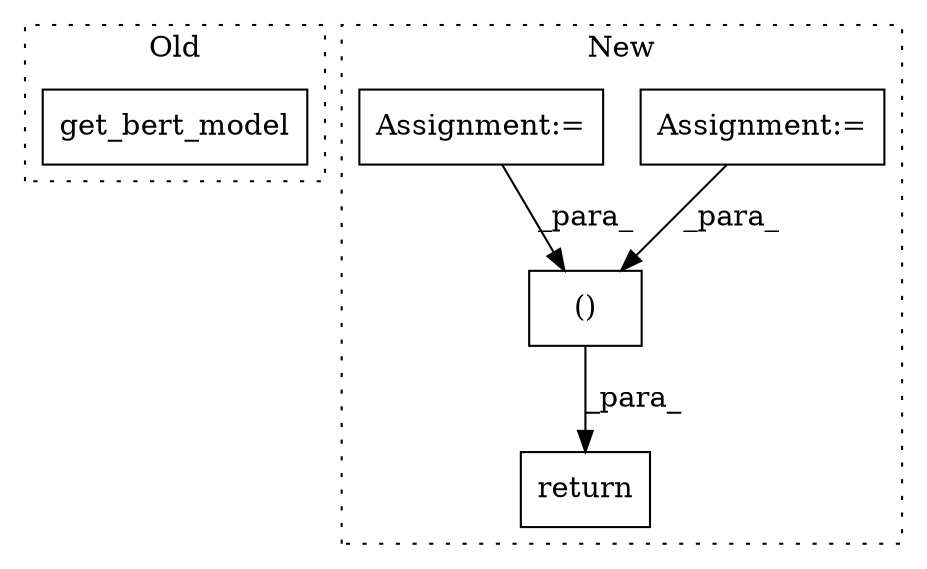 digraph G {
subgraph cluster0 {
1 [label="get_bert_model" a="32" s="15099,15177" l="15,1" shape="box"];
label = "Old";
style="dotted";
}
subgraph cluster1 {
2 [label="()" a="106" s="15353" l="124" shape="box"];
3 [label="Assignment:=" a="7" s="14382" l="8" shape="box"];
4 [label="Assignment:=" a="7" s="14595" l="15" shape="box"];
5 [label="return" a="41" s="15339" l="14" shape="box"];
label = "New";
style="dotted";
}
2 -> 5 [label="_para_"];
3 -> 2 [label="_para_"];
4 -> 2 [label="_para_"];
}